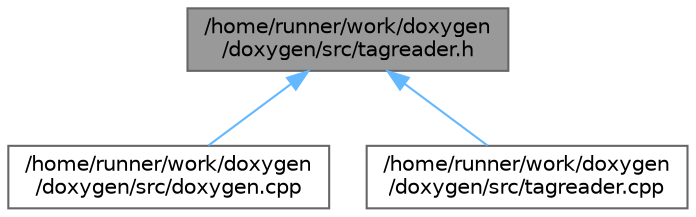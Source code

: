 digraph "/home/runner/work/doxygen/doxygen/src/tagreader.h"
{
 // INTERACTIVE_SVG=YES
 // LATEX_PDF_SIZE
  bgcolor="transparent";
  edge [fontname=Helvetica,fontsize=10,labelfontname=Helvetica,labelfontsize=10];
  node [fontname=Helvetica,fontsize=10,shape=box,height=0.2,width=0.4];
  Node1 [id="Node000001",label="/home/runner/work/doxygen\l/doxygen/src/tagreader.h",height=0.2,width=0.4,color="gray40", fillcolor="grey60", style="filled", fontcolor="black"];
  Node1 -> Node2 [id="edge1_Node000001_Node000002",dir="back",color="steelblue1",style="solid"];
  Node2 [id="Node000002",label="/home/runner/work/doxygen\l/doxygen/src/doxygen.cpp",height=0.2,width=0.4,color="grey40", fillcolor="white", style="filled",URL="$dc/d98/doxygen_8cpp.html",tooltip=" "];
  Node1 -> Node3 [id="edge2_Node000001_Node000003",dir="back",color="steelblue1",style="solid"];
  Node3 [id="Node000003",label="/home/runner/work/doxygen\l/doxygen/src/tagreader.cpp",height=0.2,width=0.4,color="grey40", fillcolor="white", style="filled",URL="$d4/d7b/tagreader_8cpp.html",tooltip=" "];
}

